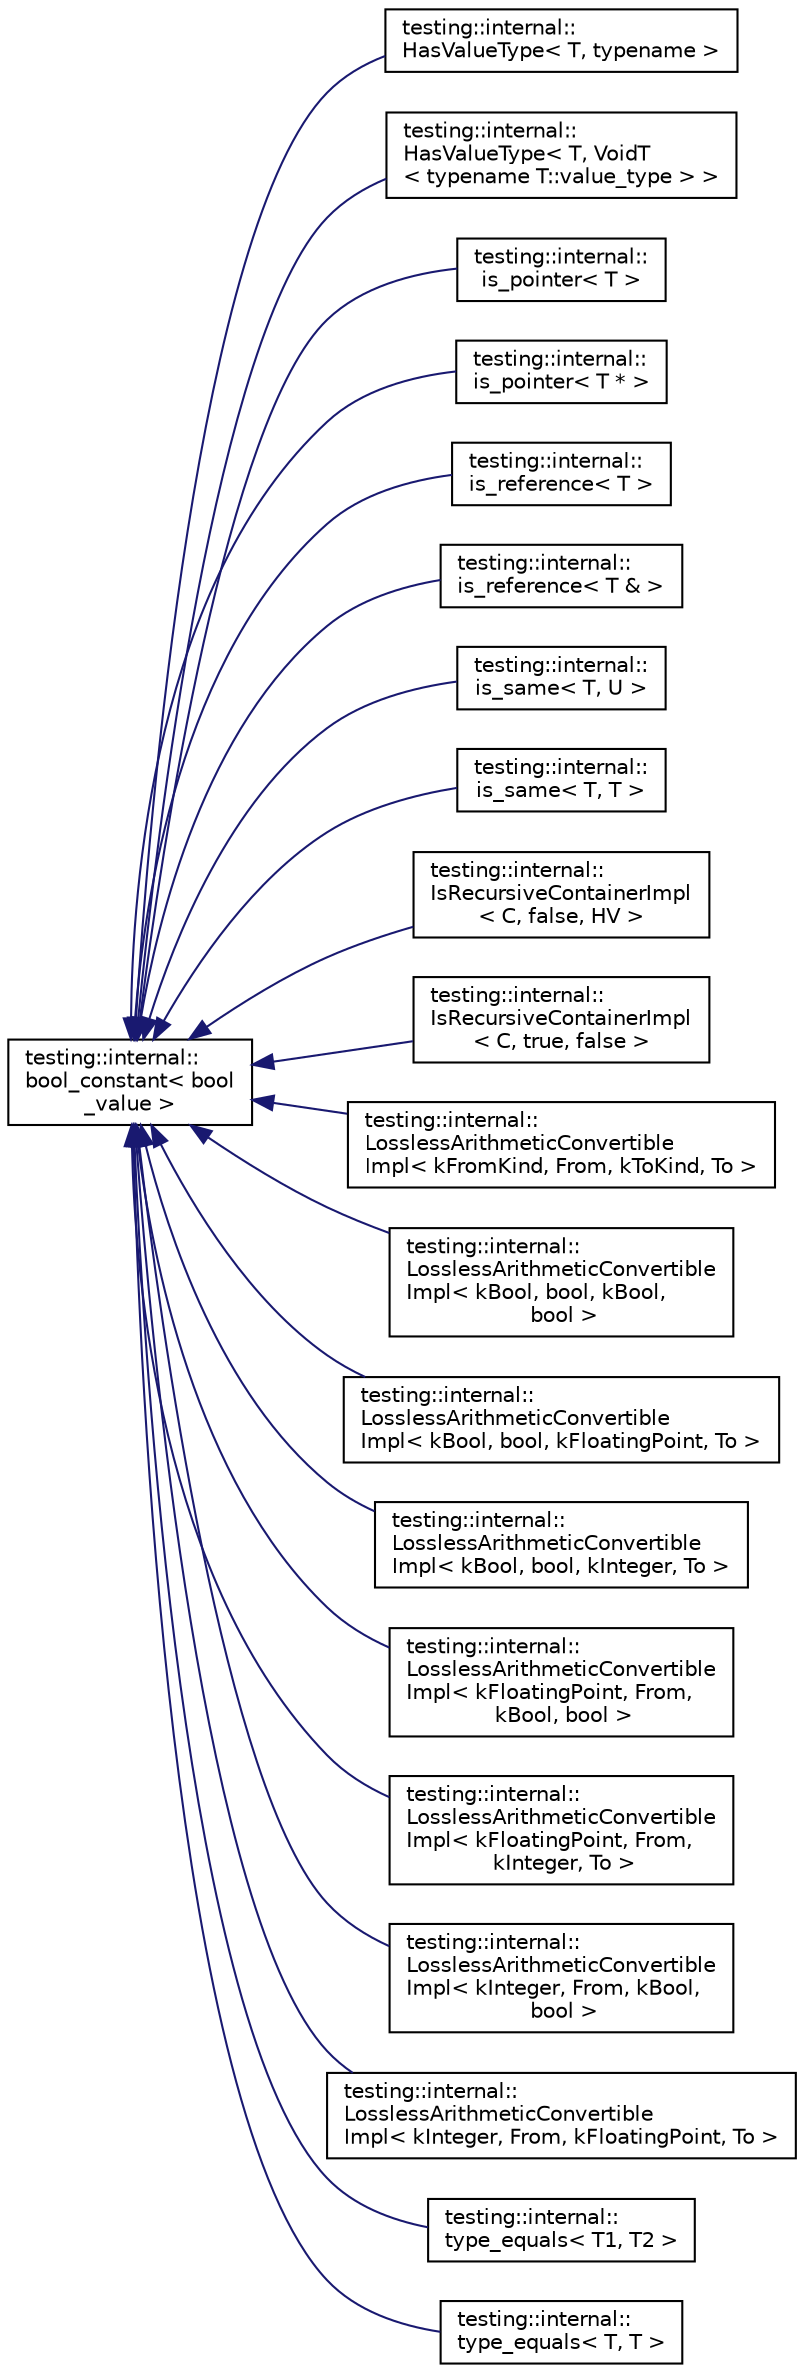 digraph "类继承关系图"
{
  edge [fontname="Helvetica",fontsize="10",labelfontname="Helvetica",labelfontsize="10"];
  node [fontname="Helvetica",fontsize="10",shape=record];
  rankdir="LR";
  Node0 [label="testing::internal::\lbool_constant\< bool\l_value \>",height=0.2,width=0.4,color="black", fillcolor="white", style="filled",URL="$structtesting_1_1internal_1_1bool__constant.html"];
  Node0 -> Node1 [dir="back",color="midnightblue",fontsize="10",style="solid",fontname="Helvetica"];
  Node1 [label="testing::internal::\lHasValueType\< T, typename \>",height=0.2,width=0.4,color="black", fillcolor="white", style="filled",URL="$structtesting_1_1internal_1_1_has_value_type.html"];
  Node0 -> Node2 [dir="back",color="midnightblue",fontsize="10",style="solid",fontname="Helvetica"];
  Node2 [label="testing::internal::\lHasValueType\< T, VoidT\l\< typename T::value_type \> \>",height=0.2,width=0.4,color="black", fillcolor="white", style="filled",URL="$structtesting_1_1internal_1_1_has_value_type_3_01_t_00_01_void_t_3_01typename_01_t_1_1value__type_01_4_01_4.html"];
  Node0 -> Node3 [dir="back",color="midnightblue",fontsize="10",style="solid",fontname="Helvetica"];
  Node3 [label="testing::internal::\lis_pointer\< T \>",height=0.2,width=0.4,color="black", fillcolor="white", style="filled",URL="$structtesting_1_1internal_1_1is__pointer.html"];
  Node0 -> Node4 [dir="back",color="midnightblue",fontsize="10",style="solid",fontname="Helvetica"];
  Node4 [label="testing::internal::\lis_pointer\< T * \>",height=0.2,width=0.4,color="black", fillcolor="white", style="filled",URL="$structtesting_1_1internal_1_1is__pointer_3_01_t_01_5_01_4.html"];
  Node0 -> Node5 [dir="back",color="midnightblue",fontsize="10",style="solid",fontname="Helvetica"];
  Node5 [label="testing::internal::\lis_reference\< T \>",height=0.2,width=0.4,color="black", fillcolor="white", style="filled",URL="$structtesting_1_1internal_1_1is__reference.html"];
  Node0 -> Node6 [dir="back",color="midnightblue",fontsize="10",style="solid",fontname="Helvetica"];
  Node6 [label="testing::internal::\lis_reference\< T & \>",height=0.2,width=0.4,color="black", fillcolor="white", style="filled",URL="$structtesting_1_1internal_1_1is__reference_3_01_t_01_6_01_4.html"];
  Node0 -> Node7 [dir="back",color="midnightblue",fontsize="10",style="solid",fontname="Helvetica"];
  Node7 [label="testing::internal::\lis_same\< T, U \>",height=0.2,width=0.4,color="black", fillcolor="white", style="filled",URL="$structtesting_1_1internal_1_1is__same.html"];
  Node0 -> Node8 [dir="back",color="midnightblue",fontsize="10",style="solid",fontname="Helvetica"];
  Node8 [label="testing::internal::\lis_same\< T, T \>",height=0.2,width=0.4,color="black", fillcolor="white", style="filled",URL="$structtesting_1_1internal_1_1is__same_3_01_t_00_01_t_01_4.html"];
  Node0 -> Node9 [dir="back",color="midnightblue",fontsize="10",style="solid",fontname="Helvetica"];
  Node9 [label="testing::internal::\lIsRecursiveContainerImpl\l\< C, false, HV \>",height=0.2,width=0.4,color="black", fillcolor="white", style="filled",URL="$structtesting_1_1internal_1_1_is_recursive_container_impl_3_01_c_00_01false_00_01_h_v_01_4.html"];
  Node0 -> Node10 [dir="back",color="midnightblue",fontsize="10",style="solid",fontname="Helvetica"];
  Node10 [label="testing::internal::\lIsRecursiveContainerImpl\l\< C, true, false \>",height=0.2,width=0.4,color="black", fillcolor="white", style="filled",URL="$structtesting_1_1internal_1_1_is_recursive_container_impl_3_01_c_00_01true_00_01false_01_4.html"];
  Node0 -> Node11 [dir="back",color="midnightblue",fontsize="10",style="solid",fontname="Helvetica"];
  Node11 [label="testing::internal::\lLosslessArithmeticConvertible\lImpl\< kFromKind, From, kToKind, To \>",height=0.2,width=0.4,color="black", fillcolor="white", style="filled",URL="$structtesting_1_1internal_1_1_lossless_arithmetic_convertible_impl.html"];
  Node0 -> Node12 [dir="back",color="midnightblue",fontsize="10",style="solid",fontname="Helvetica"];
  Node12 [label="testing::internal::\lLosslessArithmeticConvertible\lImpl\< kBool, bool, kBool,\l bool \>",height=0.2,width=0.4,color="black", fillcolor="white", style="filled",URL="$structtesting_1_1internal_1_1_lossless_arithmetic_convertible_impl_3_01k_bool_00_01bool_00_01k_bool_00_01bool_01_4.html"];
  Node0 -> Node13 [dir="back",color="midnightblue",fontsize="10",style="solid",fontname="Helvetica"];
  Node13 [label="testing::internal::\lLosslessArithmeticConvertible\lImpl\< kBool, bool, kFloatingPoint, To \>",height=0.2,width=0.4,color="black", fillcolor="white", style="filled",URL="$structtesting_1_1internal_1_1_lossless_arithmetic_convertible_impl_3_01k_bool_00_01bool_00_01k_floating_point_00_01_to_01_4.html"];
  Node0 -> Node14 [dir="back",color="midnightblue",fontsize="10",style="solid",fontname="Helvetica"];
  Node14 [label="testing::internal::\lLosslessArithmeticConvertible\lImpl\< kBool, bool, kInteger, To \>",height=0.2,width=0.4,color="black", fillcolor="white", style="filled",URL="$structtesting_1_1internal_1_1_lossless_arithmetic_convertible_impl_3_01k_bool_00_01bool_00_01k_integer_00_01_to_01_4.html"];
  Node0 -> Node15 [dir="back",color="midnightblue",fontsize="10",style="solid",fontname="Helvetica"];
  Node15 [label="testing::internal::\lLosslessArithmeticConvertible\lImpl\< kFloatingPoint, From,\l kBool, bool \>",height=0.2,width=0.4,color="black", fillcolor="white", style="filled",URL="$structtesting_1_1internal_1_1_lossless_arithmetic_convertible_impl_3_01k_floating_point_00_01_from_00_01k_bool_00_01bool_01_4.html"];
  Node0 -> Node16 [dir="back",color="midnightblue",fontsize="10",style="solid",fontname="Helvetica"];
  Node16 [label="testing::internal::\lLosslessArithmeticConvertible\lImpl\< kFloatingPoint, From,\l kInteger, To \>",height=0.2,width=0.4,color="black", fillcolor="white", style="filled",URL="$structtesting_1_1internal_1_1_lossless_arithmetic_convertible_impl_3_01k_floating_point_00_01_from_00_01k_integer_00_01_to_01_4.html"];
  Node0 -> Node17 [dir="back",color="midnightblue",fontsize="10",style="solid",fontname="Helvetica"];
  Node17 [label="testing::internal::\lLosslessArithmeticConvertible\lImpl\< kInteger, From, kBool,\l bool \>",height=0.2,width=0.4,color="black", fillcolor="white", style="filled",URL="$structtesting_1_1internal_1_1_lossless_arithmetic_convertible_impl_3_01k_integer_00_01_from_00_01k_bool_00_01bool_01_4.html"];
  Node0 -> Node18 [dir="back",color="midnightblue",fontsize="10",style="solid",fontname="Helvetica"];
  Node18 [label="testing::internal::\lLosslessArithmeticConvertible\lImpl\< kInteger, From, kFloatingPoint, To \>",height=0.2,width=0.4,color="black", fillcolor="white", style="filled",URL="$structtesting_1_1internal_1_1_lossless_arithmetic_convertible_impl_3_01k_integer_00_01_from_00_01k_floating_point_00_01_to_01_4.html"];
  Node0 -> Node19 [dir="back",color="midnightblue",fontsize="10",style="solid",fontname="Helvetica"];
  Node19 [label="testing::internal::\ltype_equals\< T1, T2 \>",height=0.2,width=0.4,color="black", fillcolor="white", style="filled",URL="$structtesting_1_1internal_1_1type__equals.html"];
  Node0 -> Node20 [dir="back",color="midnightblue",fontsize="10",style="solid",fontname="Helvetica"];
  Node20 [label="testing::internal::\ltype_equals\< T, T \>",height=0.2,width=0.4,color="black", fillcolor="white", style="filled",URL="$structtesting_1_1internal_1_1type__equals_3_01_t_00_01_t_01_4.html"];
}
